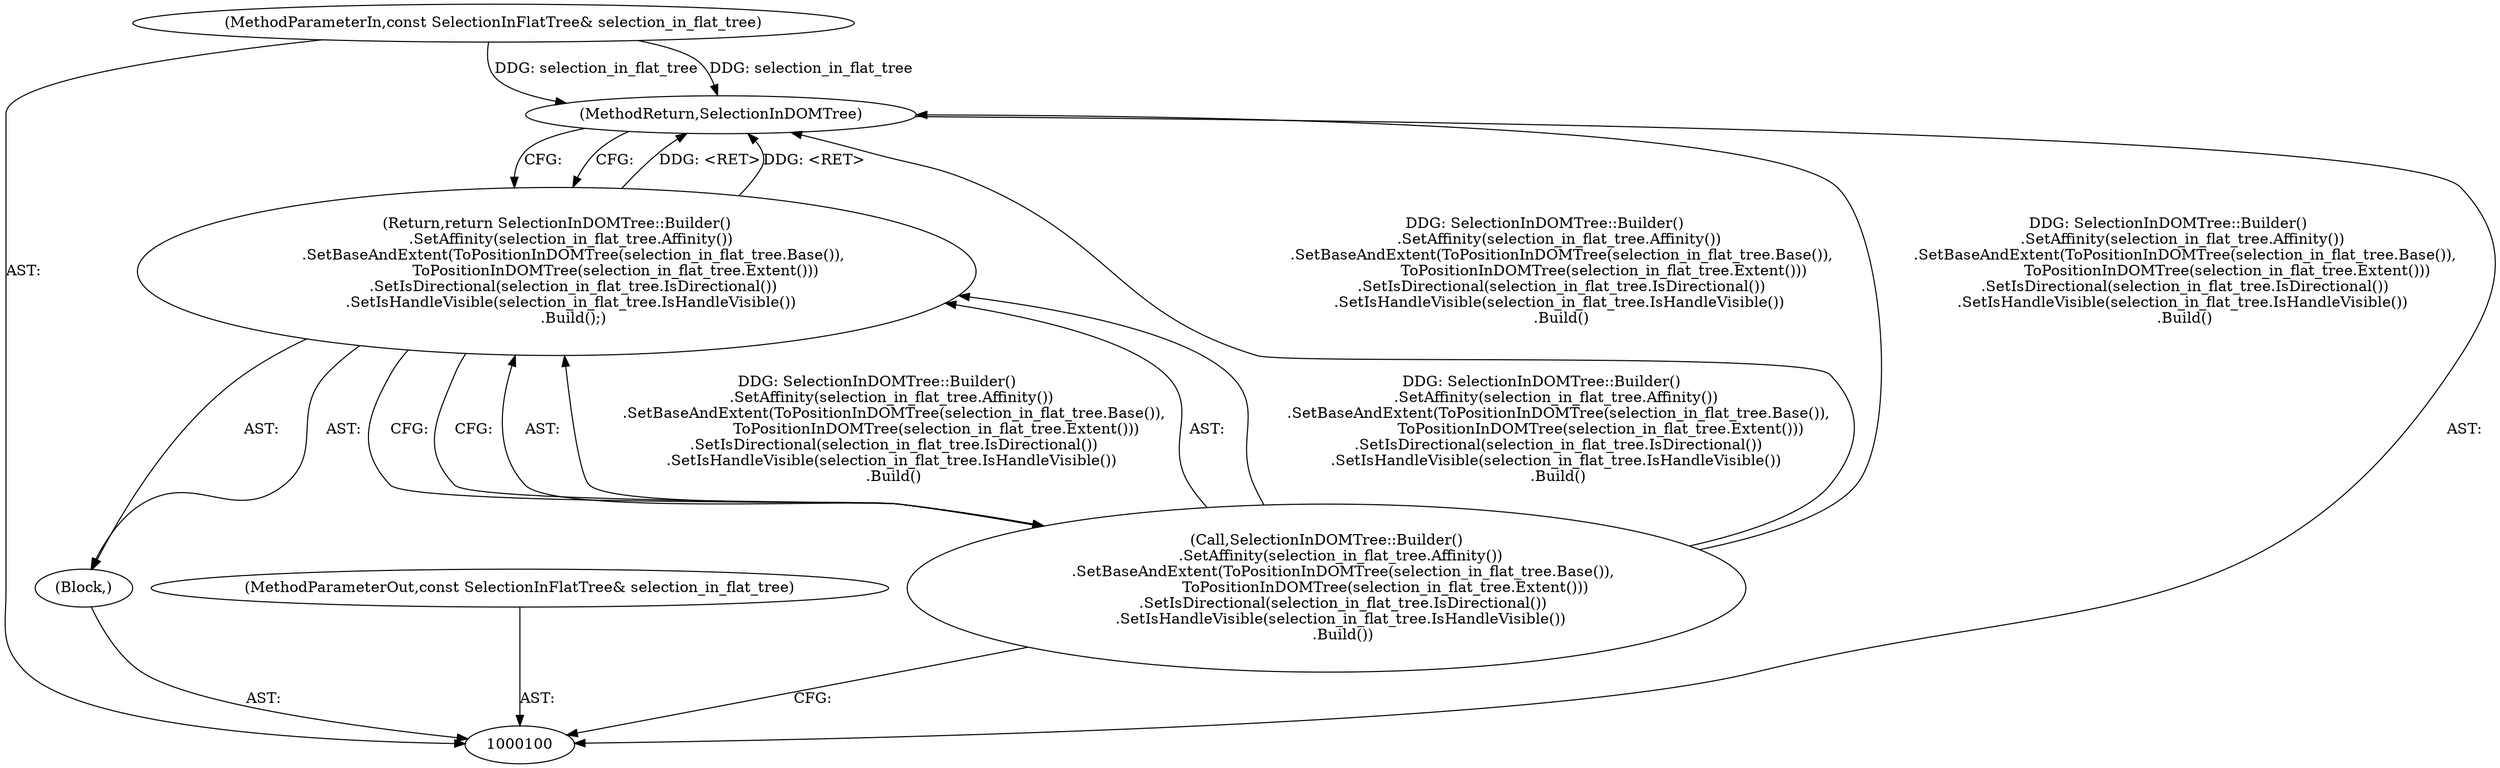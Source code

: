 digraph "1_Chrome_33827275411b33371e7bb750cce20f11de85002d_8" {
"1000105" [label="(MethodReturn,SelectionInDOMTree)"];
"1000101" [label="(MethodParameterIn,const SelectionInFlatTree& selection_in_flat_tree)"];
"1000113" [label="(MethodParameterOut,const SelectionInFlatTree& selection_in_flat_tree)"];
"1000102" [label="(Block,)"];
"1000103" [label="(Return,return SelectionInDOMTree::Builder()\n      .SetAffinity(selection_in_flat_tree.Affinity())\n       .SetBaseAndExtent(ToPositionInDOMTree(selection_in_flat_tree.Base()),\n                         ToPositionInDOMTree(selection_in_flat_tree.Extent()))\n       .SetIsDirectional(selection_in_flat_tree.IsDirectional())\n      .SetIsHandleVisible(selection_in_flat_tree.IsHandleVisible())\n       .Build();)"];
"1000104" [label="(Call,SelectionInDOMTree::Builder()\n      .SetAffinity(selection_in_flat_tree.Affinity())\n       .SetBaseAndExtent(ToPositionInDOMTree(selection_in_flat_tree.Base()),\n                         ToPositionInDOMTree(selection_in_flat_tree.Extent()))\n       .SetIsDirectional(selection_in_flat_tree.IsDirectional())\n      .SetIsHandleVisible(selection_in_flat_tree.IsHandleVisible())\n       .Build())"];
"1000105" -> "1000100"  [label="AST: "];
"1000105" -> "1000103"  [label="CFG: "];
"1000103" -> "1000105"  [label="DDG: <RET>"];
"1000104" -> "1000105"  [label="DDG: SelectionInDOMTree::Builder()\n      .SetAffinity(selection_in_flat_tree.Affinity())\n       .SetBaseAndExtent(ToPositionInDOMTree(selection_in_flat_tree.Base()),\n                         ToPositionInDOMTree(selection_in_flat_tree.Extent()))\n       .SetIsDirectional(selection_in_flat_tree.IsDirectional())\n      .SetIsHandleVisible(selection_in_flat_tree.IsHandleVisible())\n       .Build()"];
"1000101" -> "1000105"  [label="DDG: selection_in_flat_tree"];
"1000101" -> "1000100"  [label="AST: "];
"1000101" -> "1000105"  [label="DDG: selection_in_flat_tree"];
"1000113" -> "1000100"  [label="AST: "];
"1000102" -> "1000100"  [label="AST: "];
"1000103" -> "1000102"  [label="AST: "];
"1000103" -> "1000102"  [label="AST: "];
"1000103" -> "1000104"  [label="CFG: "];
"1000104" -> "1000103"  [label="AST: "];
"1000105" -> "1000103"  [label="CFG: "];
"1000103" -> "1000105"  [label="DDG: <RET>"];
"1000104" -> "1000103"  [label="DDG: SelectionInDOMTree::Builder()\n      .SetAffinity(selection_in_flat_tree.Affinity())\n       .SetBaseAndExtent(ToPositionInDOMTree(selection_in_flat_tree.Base()),\n                         ToPositionInDOMTree(selection_in_flat_tree.Extent()))\n       .SetIsDirectional(selection_in_flat_tree.IsDirectional())\n      .SetIsHandleVisible(selection_in_flat_tree.IsHandleVisible())\n       .Build()"];
"1000104" -> "1000103"  [label="AST: "];
"1000104" -> "1000100"  [label="CFG: "];
"1000103" -> "1000104"  [label="CFG: "];
"1000104" -> "1000105"  [label="DDG: SelectionInDOMTree::Builder()\n      .SetAffinity(selection_in_flat_tree.Affinity())\n       .SetBaseAndExtent(ToPositionInDOMTree(selection_in_flat_tree.Base()),\n                         ToPositionInDOMTree(selection_in_flat_tree.Extent()))\n       .SetIsDirectional(selection_in_flat_tree.IsDirectional())\n      .SetIsHandleVisible(selection_in_flat_tree.IsHandleVisible())\n       .Build()"];
"1000104" -> "1000103"  [label="DDG: SelectionInDOMTree::Builder()\n      .SetAffinity(selection_in_flat_tree.Affinity())\n       .SetBaseAndExtent(ToPositionInDOMTree(selection_in_flat_tree.Base()),\n                         ToPositionInDOMTree(selection_in_flat_tree.Extent()))\n       .SetIsDirectional(selection_in_flat_tree.IsDirectional())\n      .SetIsHandleVisible(selection_in_flat_tree.IsHandleVisible())\n       .Build()"];
}
